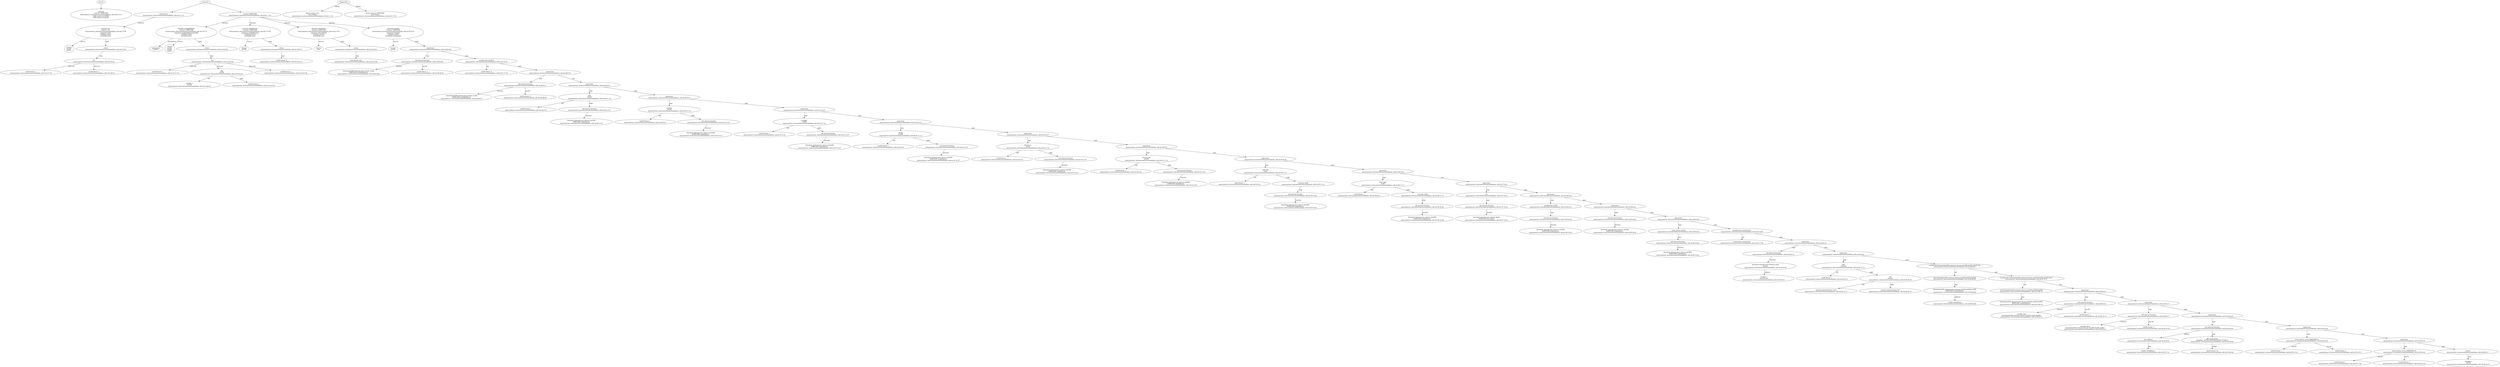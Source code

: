 strict digraph "tests/contract_testcases/ewasm/standalone_call.sol" {
	tts [label="name:tts\ncontract: BABYLINK\ntests/contract_testcases/ewasm/standalone_call.sol:8:12-15\nfield name:a ty:int256\nfield name:b ty:int256"]
	contract [label="contract foo\ntests/contract_testcases/ewasm/standalone_call.sol:1:1-14"]
	bar [label="function bar\ncontract: foo\ntests/contract_testcases/ewasm/standalone_call.sol:2:5-50\nsignature bar()\nvisibility public\nmutability pure"]
	returns [label="returns\nint256 \nint256 "]
	return [label="return\ntests/contract_testcases/ewasm/standalone_call.sol:3:9-22"]
	list [label="list\ntests/contract_testcases/ewasm/standalone_call.sol:3:9-22"]
	number_literal [label="int256 literal: 1\ntests/contract_testcases/ewasm/standalone_call.sol:3:17-18"]
	number_literal_9 [label="int256 literal: 2\ntests/contract_testcases/ewasm/standalone_call.sol:3:20-21"]
	contract_10 [label="contract BABYLINK\ntests/contract_testcases/ewasm/standalone_call.sol:6:1-7:19"]
	multipleRetuns [label="function multipleRetuns\ncontract: BABYLINK\ntests/contract_testcases/ewasm/standalone_call.sol:13:5-71\nsignature multipleRetuns(int256)\nvisibility public\nmutability pure"]
	parameters [label="parameters\nint256 c"]
	returns_13 [label="returns\nint256 \nint256 \nint256 "]
	return_14 [label="return\ntests/contract_testcases/ewasm/standalone_call.sol:14:9-29"]
	list_15 [label="list\ntests/contract_testcases/ewasm/standalone_call.sol:14:9-29"]
	number_literal_16 [label="int256 literal: 1\ntests/contract_testcases/ewasm/standalone_call.sol:14:17-18"]
	add [label="add\nint256\ntests/contract_testcases/ewasm/standalone_call.sol:14:22-23"]
	variable [label="variable: c\nint256\ntests/contract_testcases/ewasm/standalone_call.sol:14:20-21"]
	number_literal_19 [label="int256 literal: 2\ntests/contract_testcases/ewasm/standalone_call.sol:14:24-25"]
	number_literal_20 [label="int256 literal: 3\ntests/contract_testcases/ewasm/standalone_call.sol:14:27-28"]
	singleReturn [label="function singleReturn\ncontract: BABYLINK\ntests/contract_testcases/ewasm/standalone_call.sol:17:5-55\nsignature singleReturn()\nvisibility private\nmutability pure"]
	returns_22 [label="returns\nint256 "]
	return_23 [label="return\ntests/contract_testcases/ewasm/standalone_call.sol:18:9-17"]
	number_literal_24 [label="int256 literal: 3\ntests/contract_testcases/ewasm/standalone_call.sol:18:16-17"]
	returnBool [label="function returnBool\ncontract: BABYLINK\ntests/contract_testcases/ewasm/standalone_call.sol:21:5-54\nsignature returnBool()\nvisibility private\nmutability pure"]
	returns_26 [label="returns\nbool "]
	return_27 [label="return\ntests/contract_testcases/ewasm/standalone_call.sol:22:9-20"]
	bool_literal [label="bool literal: true\ntests/contract_testcases/ewasm/standalone_call.sol:22:16-20"]
	testing [label="function testing\ncontract: BABYLINK\ntests/contract_testcases/ewasm/standalone_call.sol:25:5-44\nsignature testing()\nvisibility public\nmutability nonpayable"]
	returns_30 [label="returns\nint256 "]
	expr [label="expression\ntests/contract_testcases/ewasm/standalone_call.sol:26:9-26"]
	call_internal_function [label="call internal function\ntests/contract_testcases/ewasm/standalone_call.sol:26:9-26"]
	internal_function [label="function(int256) internal pure returns (void)\nBABYLINK.multipleRetuns\ntests/contract_testcases/ewasm/standalone_call.sol:26:9-26"]
	number_literal_34 [label="int256 literal: 3\ntests/contract_testcases/ewasm/standalone_call.sol:26:24-25"]
	var_decl [label="variable decl int256 b\ntests/contract_testcases/ewasm/standalone_call.sol:27:9-18"]
	number_literal_36 [label="int256 literal: 5\ntests/contract_testcases/ewasm/standalone_call.sol:27:17-18"]
	expr_37 [label="expression\ntests/contract_testcases/ewasm/standalone_call.sol:28:9-31"]
	call_internal_function_38 [label="call internal function\ntests/contract_testcases/ewasm/standalone_call.sol:28:9-31"]
	internal_function_39 [label="function(int256) internal pure returns (void)\nBABYLINK.multipleRetuns\ntests/contract_testcases/ewasm/standalone_call.sol:28:9-31"]
	number_literal_40 [label="int256 literal: 9\ntests/contract_testcases/ewasm/standalone_call.sol:28:28-29"]
	expr_41 [label="expression\ntests/contract_testcases/ewasm/standalone_call.sol:29:9-27"]
	add_42 [label="add\nint256\ntests/contract_testcases/ewasm/standalone_call.sol:29:11-12"]
	number_literal_43 [label="int256 literal: 1\ntests/contract_testcases/ewasm/standalone_call.sol:29:9-10"]
	call_internal_function_44 [label="call internal function\ntests/contract_testcases/ewasm/standalone_call.sol:29:13-27"]
	internal_function_45 [label="function() internal pure returns (int256)\nBABYLINK.singleReturn\ntests/contract_testcases/ewasm/standalone_call.sol:29:13-27"]
	expr_46 [label="expression\ntests/contract_testcases/ewasm/standalone_call.sol:30:9-27"]
	subtract [label="subtract\nint256\ntests/contract_testcases/ewasm/standalone_call.sol:30:11-12"]
	number_literal_48 [label="int256 literal: 1\ntests/contract_testcases/ewasm/standalone_call.sol:30:9-10"]
	call_internal_function_49 [label="call internal function\ntests/contract_testcases/ewasm/standalone_call.sol:30:13-27"]
	internal_function_50 [label="function() internal pure returns (int256)\nBABYLINK.singleReturn\ntests/contract_testcases/ewasm/standalone_call.sol:30:13-27"]
	expr_51 [label="expression\ntests/contract_testcases/ewasm/standalone_call.sol:31:9-27"]
	multiply [label="multiply\nint256\ntests/contract_testcases/ewasm/standalone_call.sol:31:11-12"]
	number_literal_53 [label="int256 literal: 1\ntests/contract_testcases/ewasm/standalone_call.sol:31:9-10"]
	call_internal_function_54 [label="call internal function\ntests/contract_testcases/ewasm/standalone_call.sol:31:13-27"]
	internal_function_55 [label="function() internal pure returns (int256)\nBABYLINK.singleReturn\ntests/contract_testcases/ewasm/standalone_call.sol:31:13-27"]
	expr_56 [label="expression\ntests/contract_testcases/ewasm/standalone_call.sol:32:9-27"]
	divide [label="divide\nint256\ntests/contract_testcases/ewasm/standalone_call.sol:32:11-12"]
	number_literal_58 [label="int256 literal: 1\ntests/contract_testcases/ewasm/standalone_call.sol:32:9-10"]
	call_internal_function_59 [label="call internal function\ntests/contract_testcases/ewasm/standalone_call.sol:32:13-27"]
	internal_function_60 [label="function() internal pure returns (int256)\nBABYLINK.singleReturn\ntests/contract_testcases/ewasm/standalone_call.sol:32:13-27"]
	expr_61 [label="expression\ntests/contract_testcases/ewasm/standalone_call.sol:33:9-27"]
	bitwise_or [label="bitwise or\nint256\ntests/contract_testcases/ewasm/standalone_call.sol:33:11-12"]
	number_literal_63 [label="int256 literal: 1\ntests/contract_testcases/ewasm/standalone_call.sol:33:9-10"]
	call_internal_function_64 [label="call internal function\ntests/contract_testcases/ewasm/standalone_call.sol:33:13-27"]
	internal_function_65 [label="function() internal pure returns (int256)\nBABYLINK.singleReturn\ntests/contract_testcases/ewasm/standalone_call.sol:33:13-27"]
	expr_66 [label="expression\ntests/contract_testcases/ewasm/standalone_call.sol:34:9-27"]
	bitwise_and [label="bitwise and\nint256\ntests/contract_testcases/ewasm/standalone_call.sol:34:11-12"]
	number_literal_68 [label="int256 literal: 1\ntests/contract_testcases/ewasm/standalone_call.sol:34:9-10"]
	call_internal_function_69 [label="call internal function\ntests/contract_testcases/ewasm/standalone_call.sol:34:13-27"]
	internal_function_70 [label="function() internal pure returns (int256)\nBABYLINK.singleReturn\ntests/contract_testcases/ewasm/standalone_call.sol:34:13-27"]
	expr_71 [label="expression\ntests/contract_testcases/ewasm/standalone_call.sol:35:9-28"]
	shift_left [label="shift left\nuint8\ntests/contract_testcases/ewasm/standalone_call.sol:35:11-13"]
	number_literal_73 [label="uint8 literal: 1\ntests/contract_testcases/ewasm/standalone_call.sol:35:9-10"]
	trunc [label="truncate uint8\ntests/contract_testcases/ewasm/standalone_call.sol:35:11-13"]
	call_internal_function_75 [label="call internal function\ntests/contract_testcases/ewasm/standalone_call.sol:35:14-28"]
	internal_function_76 [label="function() internal pure returns (int256)\nBABYLINK.singleReturn\ntests/contract_testcases/ewasm/standalone_call.sol:35:14-28"]
	expr_77 [label="expression\ntests/contract_testcases/ewasm/standalone_call.sol:36:9-28"]
	shift_right [label="shift right\nuint8\ntests/contract_testcases/ewasm/standalone_call.sol:36:11-13"]
	number_literal_79 [label="uint8 literal: 1\ntests/contract_testcases/ewasm/standalone_call.sol:36:9-10"]
	trunc_80 [label="truncate uint8\ntests/contract_testcases/ewasm/standalone_call.sol:36:11-13"]
	call_internal_function_81 [label="call internal function\ntests/contract_testcases/ewasm/standalone_call.sol:36:14-28"]
	internal_function_82 [label="function() internal pure returns (int256)\nBABYLINK.singleReturn\ntests/contract_testcases/ewasm/standalone_call.sol:36:14-28"]
	expr_83 [label="expression\ntests/contract_testcases/ewasm/standalone_call.sol:37:9-22"]
	not [label="not\ntests/contract_testcases/ewasm/standalone_call.sol:37:9-10"]
	call_internal_function_85 [label="call internal function\ntests/contract_testcases/ewasm/standalone_call.sol:37:10-22"]
	internal_function_86 [label="function() internal pure returns (bool)\nBABYLINK.returnBool\ntests/contract_testcases/ewasm/standalone_call.sol:37:10-22"]
	expr_87 [label="expression\ntests/contract_testcases/ewasm/standalone_call.sol:38:9-24"]
	complement [label="complement int256\ntests/contract_testcases/ewasm/standalone_call.sol:38:9-10"]
	call_internal_function_89 [label="call internal function\ntests/contract_testcases/ewasm/standalone_call.sol:38:10-24"]
	internal_function_90 [label="function() internal pure returns (int256)\nBABYLINK.singleReturn\ntests/contract_testcases/ewasm/standalone_call.sol:38:10-24"]
	expr_91 [label="expression\ntests/contract_testcases/ewasm/standalone_call.sol:39:9-24"]
	call_internal_function_92 [label="call internal function\ntests/contract_testcases/ewasm/standalone_call.sol:39:10-24"]
	internal_function_93 [label="function() internal pure returns (int256)\nBABYLINK.singleReturn\ntests/contract_testcases/ewasm/standalone_call.sol:39:10-24"]
	expr_94 [label="expression\ntests/contract_testcases/ewasm/standalone_call.sol:40:9-24"]
	unary_minus [label="unary minus int256\ntests/contract_testcases/ewasm/standalone_call.sol:40:9-24"]
	call_internal_function_96 [label="call internal function\ntests/contract_testcases/ewasm/standalone_call.sol:40:10-24"]
	internal_function_97 [label="function() internal pure returns (int256)\nBABYLINK.singleReturn\ntests/contract_testcases/ewasm/standalone_call.sol:40:10-24"]
	var_decl_98 [label="variable decl contract foo r\ntests/contract_testcases/ewasm/standalone_call.sol:41:9-26"]
	constructor [label="constructor contract foo\ntests/contract_testcases/ewasm/standalone_call.sol:41:17-26"]
	expr_100 [label="expression\ntests/contract_testcases/ewasm/standalone_call.sol:42:9-16"]
	call_external_function [label="call external function\ntests/contract_testcases/ewasm/standalone_call.sol:42:9-16"]
	external_function [label="function() external pure returns (void)\nfoo.bar\ntests/contract_testcases/ewasm/standalone_call.sol:42:9-16"]
	variable_103 [label="variable: r\ncontract foo\ntests/contract_testcases/ewasm/standalone_call.sol:42:9-10"]
	expr_104 [label="expression\ntests/contract_testcases/ewasm/standalone_call.sol:44:9-24"]
	add_105 [label="add\nrational\ntests/contract_testcases/ewasm/standalone_call.sol:44:11-12"]
	number_literal_106 [label="uint8 literal: 1\ntests/contract_testcases/ewasm/standalone_call.sol:44:9-10"]
	add_107 [label="add\nrational\ntests/contract_testcases/ewasm/standalone_call.sol:44:18-19"]
	rational_literal [label="rational rational literal: 13/10\ntests/contract_testcases/ewasm/standalone_call.sol:44:14-17"]
	rational_literal_109 [label="rational rational literal: 9/5\ntests/contract_testcases/ewasm/standalone_call.sol:44:20-23"]
	var_decl_110 [label="variable decl function(int256) external returns (int256,int256,int256) fptr\ntests/contract_testcases/ewasm/standalone_call.sol:46:9-83"]
	cast [label="cast function(int256) external returns (int256,int256,int256)\ntests/contract_testcases/ewasm/standalone_call.sol:46:69-83"]
	external_function_112 [label="function(int256) external pure returns (int256,int256,int256)\nBABYLINK.multipleRetuns\ntests/contract_testcases/ewasm/standalone_call.sol:46:69-83"]
	builtins [label="builtin GetAddress\ntests/contract_testcases/ewasm/standalone_call.sol:46:64-68"]
	var_decl_114 [label="variable decl function(int256) internal returns (int256,int256,int256) fptr2\ntests/contract_testcases/ewasm/standalone_call.sol:47:9-79"]
	cast_115 [label="cast function(int256) internal returns (int256,int256,int256)\ntests/contract_testcases/ewasm/standalone_call.sol:47:65-79"]
	internal_function_116 [label="function(int256) internal pure returns (int256,int256,int256)\nBABYLINK.multipleRetuns\ntests/contract_testcases/ewasm/standalone_call.sol:47:65-79"]
	expr_117 [label="expression\ntests/contract_testcases/ewasm/standalone_call.sol:49:9-16"]
	call_external_function_118 [label="call external function\ntests/contract_testcases/ewasm/standalone_call.sol:49:9-16"]
	variable_119 [label="variable: fptr\nfunction(int256) external returns (int256,int256,int256)\ntests/contract_testcases/ewasm/standalone_call.sol:49:9-13"]
	number_literal_120 [label="int256 literal: 3\ntests/contract_testcases/ewasm/standalone_call.sol:49:14-15"]
	expr_121 [label="expression\ntests/contract_testcases/ewasm/standalone_call.sol:50:9-17"]
	call_internal_function_122 [label="call internal function\ntests/contract_testcases/ewasm/standalone_call.sol:50:9-17"]
	variable_123 [label="variable: fptr2\nfunction(int256) internal returns (int256,int256,int256)\ntests/contract_testcases/ewasm/standalone_call.sol:50:9-14"]
	number_literal_124 [label="int256 literal: 3\ntests/contract_testcases/ewasm/standalone_call.sol:50:15-16"]
	expr_125 [label="expression\ntests/contract_testcases/ewasm/standalone_call.sol:52:9-45"]
	call_external_function_126 [label="call external function\ntests/contract_testcases/ewasm/standalone_call.sol:52:9-45"]
	cast_127 [label="cast address\ntests/contract_testcases/ewasm/standalone_call.sol:52:9-22"]
	builtins_128 [label="builtin GetAddress\ntests/contract_testcases/ewasm/standalone_call.sol:52:17-21"]
	alloc_array [label="alloc array bytes\ninitializer: 6d756c7469706c65526574756e73\ntests/contract_testcases/ewasm/standalone_call.sol:52:28-44"]
	number_literal_130 [label="uint32 literal: 14\ntests/contract_testcases/ewasm/standalone_call.sol:52:28-44"]
	expr_131 [label="expression\ntests/contract_testcases/ewasm/standalone_call.sol:53:9-18"]
	struct_literal [label="struct literal: struct BABYLINK.tts\ntests/contract_testcases/ewasm/standalone_call.sol:53:9-18"]
	number_literal_133 [label="int256 literal: 1\ntests/contract_testcases/ewasm/standalone_call.sol:53:13-14"]
	number_literal_134 [label="int256 literal: 2\ntests/contract_testcases/ewasm/standalone_call.sol:53:16-17"]
	expr_135 [label="expression\ntests/contract_testcases/ewasm/standalone_call.sol:54:9-25"]
	struct_literal_136 [label="struct literal: struct BABYLINK.tts\ntests/contract_testcases/ewasm/standalone_call.sol:54:9-25"]
	number_literal_137 [label="int256 literal: 1\ntests/contract_testcases/ewasm/standalone_call.sol:54:17-18"]
	number_literal_138 [label="int256 literal: 2\ntests/contract_testcases/ewasm/standalone_call.sol:54:22-23"]
	return_139 [label="return\ntests/contract_testcases/ewasm/standalone_call.sol:56:9-17"]
	variable_140 [label="variable: b\nint256\ntests/contract_testcases/ewasm/standalone_call.sol:56:16-17"]
	diagnostic [label="found contract 'foo'\nlevel Debug\ntests/contract_testcases/ewasm/standalone_call.sol:1:1-14"]
	diagnostic_143 [label="found contract 'BABYLINK'\nlevel Debug\ntests/contract_testcases/ewasm/standalone_call.sol:6:1-7:19"]
	structs -> tts
	contracts -> contract
	contract -> bar [label="function"]
	bar -> returns [label="returns"]
	bar -> return [label="body"]
	return -> list [label="expr"]
	list -> number_literal [label="entry #0"]
	list -> number_literal_9 [label="entry #1"]
	contracts -> contract_10
	contract_10 -> multipleRetuns [label="function"]
	multipleRetuns -> parameters [label="parameters"]
	multipleRetuns -> returns_13 [label="returns"]
	multipleRetuns -> return_14 [label="body"]
	return_14 -> list_15 [label="expr"]
	list_15 -> number_literal_16 [label="entry #0"]
	list_15 -> add [label="entry #1"]
	add -> variable [label="left"]
	add -> number_literal_19 [label="right"]
	list_15 -> number_literal_20 [label="entry #2"]
	contract_10 -> singleReturn [label="function"]
	singleReturn -> returns_22 [label="returns"]
	singleReturn -> return_23 [label="body"]
	return_23 -> number_literal_24 [label="expr"]
	contract_10 -> returnBool [label="function"]
	returnBool -> returns_26 [label="returns"]
	returnBool -> return_27 [label="body"]
	return_27 -> bool_literal [label="expr"]
	contract_10 -> testing [label="function"]
	testing -> returns_30 [label="returns"]
	testing -> expr [label="body"]
	expr -> call_internal_function [label="expr"]
	call_internal_function -> internal_function [label="function"]
	call_internal_function -> number_literal_34 [label="arg #0"]
	expr -> var_decl [label="next"]
	var_decl -> number_literal_36 [label="init"]
	var_decl -> expr_37 [label="next"]
	expr_37 -> call_internal_function_38 [label="expr"]
	call_internal_function_38 -> internal_function_39 [label="function"]
	call_internal_function_38 -> number_literal_40 [label="arg #0"]
	expr_37 -> expr_41 [label="next"]
	expr_41 -> add_42 [label="expr"]
	add_42 -> number_literal_43 [label="left"]
	add_42 -> call_internal_function_44 [label="right"]
	call_internal_function_44 -> internal_function_45 [label="function"]
	expr_41 -> expr_46 [label="next"]
	expr_46 -> subtract [label="expr"]
	subtract -> number_literal_48 [label="left"]
	subtract -> call_internal_function_49 [label="right"]
	call_internal_function_49 -> internal_function_50 [label="function"]
	expr_46 -> expr_51 [label="next"]
	expr_51 -> multiply [label="expr"]
	multiply -> number_literal_53 [label="left"]
	multiply -> call_internal_function_54 [label="right"]
	call_internal_function_54 -> internal_function_55 [label="function"]
	expr_51 -> expr_56 [label="next"]
	expr_56 -> divide [label="expr"]
	divide -> number_literal_58 [label="left"]
	divide -> call_internal_function_59 [label="right"]
	call_internal_function_59 -> internal_function_60 [label="function"]
	expr_56 -> expr_61 [label="next"]
	expr_61 -> bitwise_or [label="expr"]
	bitwise_or -> number_literal_63 [label="left"]
	bitwise_or -> call_internal_function_64 [label="right"]
	call_internal_function_64 -> internal_function_65 [label="function"]
	expr_61 -> expr_66 [label="next"]
	expr_66 -> bitwise_and [label="expr"]
	bitwise_and -> number_literal_68 [label="left"]
	bitwise_and -> call_internal_function_69 [label="right"]
	call_internal_function_69 -> internal_function_70 [label="function"]
	expr_66 -> expr_71 [label="next"]
	expr_71 -> shift_left [label="expr"]
	shift_left -> number_literal_73 [label="left"]
	shift_left -> trunc [label="right"]
	trunc -> call_internal_function_75 [label="expr"]
	call_internal_function_75 -> internal_function_76 [label="function"]
	expr_71 -> expr_77 [label="next"]
	expr_77 -> shift_right [label="expr"]
	shift_right -> number_literal_79 [label="left"]
	shift_right -> trunc_80 [label="right"]
	trunc_80 -> call_internal_function_81 [label="expr"]
	call_internal_function_81 -> internal_function_82 [label="function"]
	expr_77 -> expr_83 [label="next"]
	expr_83 -> not [label="expr"]
	not -> call_internal_function_85 [label="expr"]
	call_internal_function_85 -> internal_function_86 [label="function"]
	expr_83 -> expr_87 [label="next"]
	expr_87 -> complement [label="expr"]
	complement -> call_internal_function_89 [label="expr"]
	call_internal_function_89 -> internal_function_90 [label="function"]
	expr_87 -> expr_91 [label="next"]
	expr_91 -> call_internal_function_92 [label="expr"]
	call_internal_function_92 -> internal_function_93 [label="function"]
	expr_91 -> expr_94 [label="next"]
	expr_94 -> unary_minus [label="expr"]
	unary_minus -> call_internal_function_96 [label="expr"]
	call_internal_function_96 -> internal_function_97 [label="function"]
	expr_94 -> var_decl_98 [label="next"]
	var_decl_98 -> constructor [label="init"]
	var_decl_98 -> expr_100 [label="next"]
	expr_100 -> call_external_function [label="expr"]
	call_external_function -> external_function [label="function"]
	external_function -> variable_103 [label="address"]
	expr_100 -> expr_104 [label="next"]
	expr_104 -> add_105 [label="expr"]
	add_105 -> number_literal_106 [label="left"]
	add_105 -> add_107 [label="right"]
	add_107 -> rational_literal [label="left"]
	add_107 -> rational_literal_109 [label="right"]
	expr_104 -> var_decl_110 [label="next"]
	var_decl_110 -> cast [label="init"]
	cast -> external_function_112 [label="expr"]
	external_function_112 -> builtins [label="address"]
	var_decl_110 -> var_decl_114 [label="next"]
	var_decl_114 -> cast_115 [label="init"]
	cast_115 -> internal_function_116 [label="expr"]
	var_decl_114 -> expr_117 [label="next"]
	expr_117 -> call_external_function_118 [label="expr"]
	call_external_function_118 -> variable_119 [label="function"]
	call_external_function_118 -> number_literal_120 [label="arg #0"]
	expr_117 -> expr_121 [label="next"]
	expr_121 -> call_internal_function_122 [label="expr"]
	call_internal_function_122 -> variable_123 [label="function"]
	call_internal_function_122 -> number_literal_124 [label="arg #0"]
	expr_121 -> expr_125 [label="next"]
	expr_125 -> call_external_function_126 [label="expr"]
	call_external_function_126 -> cast_127 [label="address"]
	cast_127 -> builtins_128 [label="expr"]
	call_external_function_126 -> alloc_array [label="args"]
	alloc_array -> number_literal_130 [label="length"]
	expr_125 -> expr_131 [label="next"]
	expr_131 -> struct_literal [label="expr"]
	struct_literal -> number_literal_133 [label="arg #0"]
	struct_literal -> number_literal_134 [label="arg #1"]
	expr_131 -> expr_135 [label="next"]
	expr_135 -> struct_literal_136 [label="expr"]
	struct_literal_136 -> number_literal_137 [label="arg #0"]
	struct_literal_136 -> number_literal_138 [label="arg #1"]
	expr_135 -> return_139 [label="next"]
	return_139 -> variable_140 [label="expr"]
	diagnostics -> diagnostic [label="Debug"]
	diagnostics -> diagnostic_143 [label="Debug"]
}
